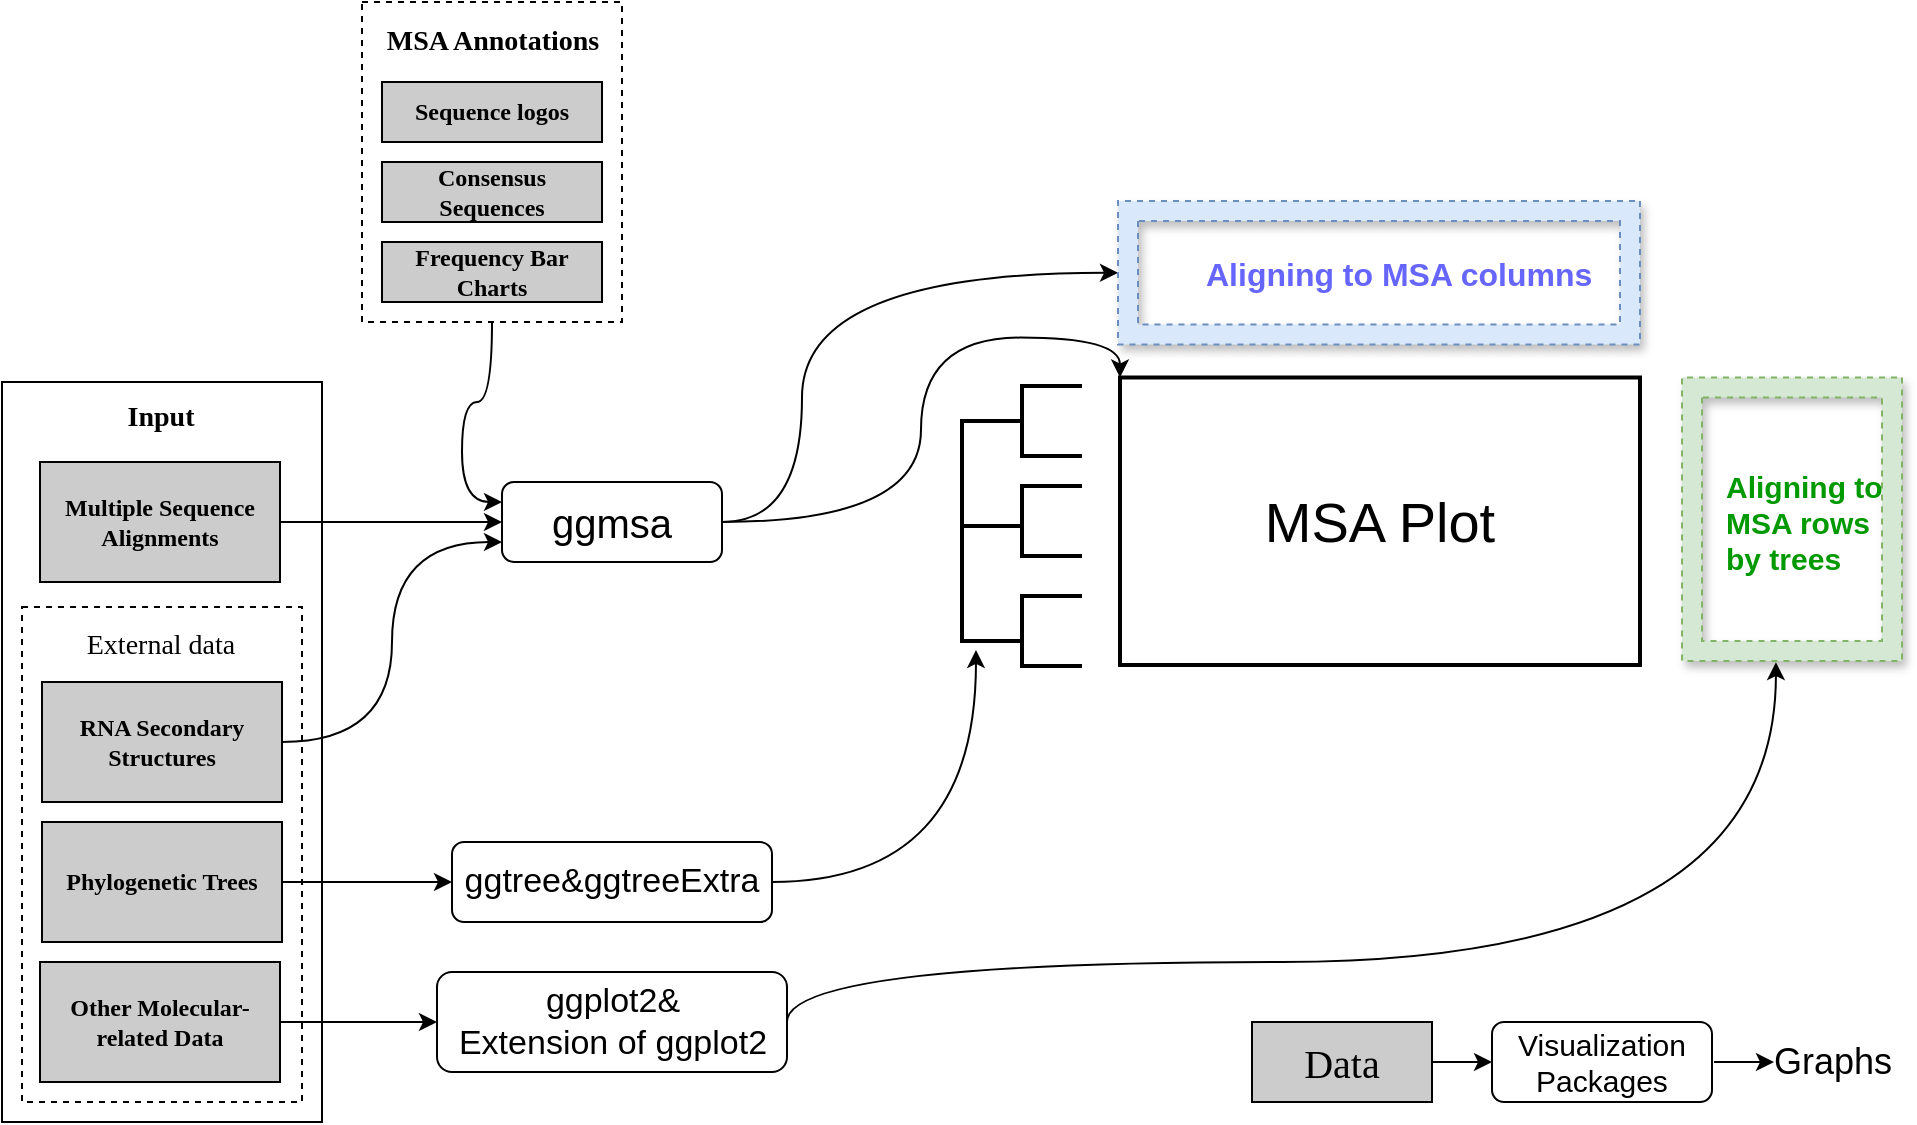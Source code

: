 <mxfile version="12.6.5" type="device"><diagram id="GGiF1mIl4-7ezfiL5uMG" name="Page-1"><mxGraphModel dx="1422" dy="822" grid="1" gridSize="10" guides="1" tooltips="1" connect="1" arrows="1" fold="1" page="1" pageScale="1" pageWidth="827" pageHeight="1169" math="0" shadow="0"><root><mxCell id="0"/><mxCell id="1" parent="0"/><mxCell id="DwRwmM7gqScZTL_qinH7-26" style="edgeStyle=orthogonalEdgeStyle;curved=1;orthogonalLoop=1;jettySize=auto;html=1;entryX=0;entryY=0.25;entryDx=0;entryDy=0;" edge="1" parent="1" source="DwRwmM7gqScZTL_qinH7-5" target="W9BhEMvYy0gd1dYPIKLm-10"><mxGeometry relative="1" as="geometry"/></mxCell><mxCell id="DwRwmM7gqScZTL_qinH7-5" value="" style="verticalLabelPosition=bottom;verticalAlign=top;html=1;shape=mxgraph.basic.rect;fillColor2=none;strokeWidth=1;size=20;indent=5;fillColor=none;dashed=1;" vertex="1" parent="1"><mxGeometry x="510" y="440" width="130" height="160" as="geometry"/></mxCell><mxCell id="Sc7aHmAyM6-fzrtrbZJi-51" value="" style="verticalLabelPosition=bottom;verticalAlign=top;html=1;shape=mxgraph.basic.rect;fillColor2=none;strokeWidth=1;size=20;indent=5;fillColor=none;" parent="1" vertex="1"><mxGeometry x="330" y="630" width="160" height="370" as="geometry"/></mxCell><mxCell id="Sc7aHmAyM6-fzrtrbZJi-48" value="" style="verticalLabelPosition=bottom;verticalAlign=top;html=1;shape=mxgraph.basic.rect;fillColor2=none;strokeWidth=1;size=20;indent=5;fillColor=none;dashed=1;" parent="1" vertex="1"><mxGeometry x="340" y="742.5" width="140" height="247.5" as="geometry"/></mxCell><mxCell id="DwRwmM7gqScZTL_qinH7-25" style="edgeStyle=orthogonalEdgeStyle;curved=1;orthogonalLoop=1;jettySize=auto;html=1;exitX=1;exitY=0.5;exitDx=0;exitDy=0;entryX=0;entryY=0.75;entryDx=0;entryDy=0;" edge="1" parent="1" source="W9BhEMvYy0gd1dYPIKLm-1" target="W9BhEMvYy0gd1dYPIKLm-10"><mxGeometry relative="1" as="geometry"/></mxCell><mxCell id="W9BhEMvYy0gd1dYPIKLm-1" value="&lt;font face=&quot;Times New Roman&quot;&gt;&lt;b&gt;RNA Secondary Structures&lt;/b&gt;&lt;/font&gt;" style="rounded=0;whiteSpace=wrap;html=1;fillColor=#CCCCCC;" parent="1" vertex="1"><mxGeometry x="350" y="780" width="120" height="60" as="geometry"/></mxCell><mxCell id="DwRwmM7gqScZTL_qinH7-24" style="edgeStyle=orthogonalEdgeStyle;curved=1;orthogonalLoop=1;jettySize=auto;html=1;exitX=1;exitY=0.5;exitDx=0;exitDy=0;entryX=0;entryY=0.5;entryDx=0;entryDy=0;" edge="1" parent="1" source="W9BhEMvYy0gd1dYPIKLm-3" target="W9BhEMvYy0gd1dYPIKLm-10"><mxGeometry relative="1" as="geometry"/></mxCell><mxCell id="W9BhEMvYy0gd1dYPIKLm-3" value="&lt;font face=&quot;Times New Roman&quot;&gt;&lt;b&gt;Multiple Sequence Alignments&lt;/b&gt;&lt;/font&gt;" style="rounded=0;whiteSpace=wrap;html=1;fillColor=#CCCCCC;" parent="1" vertex="1"><mxGeometry x="349" y="670" width="120" height="60" as="geometry"/></mxCell><mxCell id="DwRwmM7gqScZTL_qinH7-10" style="edgeStyle=orthogonalEdgeStyle;curved=1;orthogonalLoop=1;jettySize=auto;html=1;exitX=1;exitY=0.5;exitDx=0;exitDy=0;entryX=0;entryY=0.5;entryDx=0;entryDy=0;" edge="1" parent="1" source="W9BhEMvYy0gd1dYPIKLm-4" target="W9BhEMvYy0gd1dYPIKLm-11"><mxGeometry relative="1" as="geometry"/></mxCell><mxCell id="W9BhEMvYy0gd1dYPIKLm-4" value="&lt;font face=&quot;Times New Roman&quot;&gt;&lt;b&gt;Phylogenetic Trees&lt;/b&gt;&lt;/font&gt;" style="rounded=0;whiteSpace=wrap;html=1;fillColor=#CCCCCC;" parent="1" vertex="1"><mxGeometry x="350" y="850" width="120" height="60" as="geometry"/></mxCell><mxCell id="DwRwmM7gqScZTL_qinH7-12" style="edgeStyle=orthogonalEdgeStyle;curved=1;orthogonalLoop=1;jettySize=auto;html=1;exitX=1;exitY=0.5;exitDx=0;exitDy=0;entryX=0;entryY=0.5;entryDx=0;entryDy=0;" edge="1" parent="1" source="W9BhEMvYy0gd1dYPIKLm-5" target="W9BhEMvYy0gd1dYPIKLm-12"><mxGeometry relative="1" as="geometry"/></mxCell><mxCell id="W9BhEMvYy0gd1dYPIKLm-5" value="&lt;font face=&quot;Times New Roman&quot;&gt;&lt;b&gt;Other Molecular-related Data&lt;/b&gt;&lt;/font&gt;" style="rounded=0;whiteSpace=wrap;html=1;fillColor=#CCCCCC;" parent="1" vertex="1"><mxGeometry x="349" y="920" width="120" height="60" as="geometry"/></mxCell><mxCell id="DwRwmM7gqScZTL_qinH7-20" style="edgeStyle=orthogonalEdgeStyle;curved=1;orthogonalLoop=1;jettySize=auto;html=1;exitX=1;exitY=0.5;exitDx=0;exitDy=0;entryX=0;entryY=0.5;entryDx=0;entryDy=0;entryPerimeter=0;" edge="1" parent="1" source="W9BhEMvYy0gd1dYPIKLm-10" target="Sc7aHmAyM6-fzrtrbZJi-40"><mxGeometry relative="1" as="geometry"><Array as="points"><mxPoint x="730" y="700"/><mxPoint x="730" y="575"/></Array></mxGeometry></mxCell><mxCell id="DwRwmM7gqScZTL_qinH7-30" style="edgeStyle=orthogonalEdgeStyle;curved=1;orthogonalLoop=1;jettySize=auto;html=1;entryX=0;entryY=0;entryDx=0;entryDy=0;" edge="1" parent="1" source="W9BhEMvYy0gd1dYPIKLm-10" target="Sc7aHmAyM6-fzrtrbZJi-37"><mxGeometry relative="1" as="geometry"/></mxCell><mxCell id="W9BhEMvYy0gd1dYPIKLm-10" value="&lt;font style=&quot;font-size: 20px&quot;&gt;ggmsa&lt;/font&gt;" style="rounded=1;whiteSpace=wrap;html=1;fillColor=none;strokeColor=#000000;" parent="1" vertex="1"><mxGeometry x="580" y="680" width="110" height="40" as="geometry"/></mxCell><mxCell id="DwRwmM7gqScZTL_qinH7-11" style="edgeStyle=orthogonalEdgeStyle;curved=1;orthogonalLoop=1;jettySize=auto;html=1;exitX=1;exitY=0.5;exitDx=0;exitDy=0;entryX=0.233;entryY=1.078;entryDx=0;entryDy=0;entryPerimeter=0;" edge="1" parent="1" source="W9BhEMvYy0gd1dYPIKLm-11" target="Sc7aHmAyM6-fzrtrbZJi-30"><mxGeometry relative="1" as="geometry"><mxPoint x="820" y="770" as="targetPoint"/></mxGeometry></mxCell><mxCell id="W9BhEMvYy0gd1dYPIKLm-11" value="&lt;font style=&quot;font-size: 17px&quot;&gt;ggtree&amp;amp;ggtreeExtra&lt;/font&gt;" style="rounded=1;whiteSpace=wrap;html=1;strokeColor=#000000;fillColor=none;" parent="1" vertex="1"><mxGeometry x="555" y="860" width="160" height="40" as="geometry"/></mxCell><mxCell id="DwRwmM7gqScZTL_qinH7-13" style="edgeStyle=orthogonalEdgeStyle;curved=1;orthogonalLoop=1;jettySize=auto;html=1;exitX=1;exitY=0.5;exitDx=0;exitDy=0;entryX=0.427;entryY=1.004;entryDx=0;entryDy=0;entryPerimeter=0;" edge="1" parent="1" source="W9BhEMvYy0gd1dYPIKLm-12" target="Sc7aHmAyM6-fzrtrbZJi-35"><mxGeometry relative="1" as="geometry"><Array as="points"><mxPoint x="723" y="920"/><mxPoint x="1217" y="920"/></Array></mxGeometry></mxCell><mxCell id="W9BhEMvYy0gd1dYPIKLm-12" value="&lt;font style=&quot;font-size: 17px&quot;&gt;ggplot2&amp;amp;&lt;br&gt;Extension of ggplot2&lt;/font&gt;" style="rounded=1;whiteSpace=wrap;html=1;strokeColor=#000000;fillColor=none;" parent="1" vertex="1"><mxGeometry x="547.5" y="925" width="175" height="50" as="geometry"/></mxCell><mxCell id="DwRwmM7gqScZTL_qinH7-36" style="edgeStyle=orthogonalEdgeStyle;curved=1;orthogonalLoop=1;jettySize=auto;html=1;entryX=0;entryY=0.5;entryDx=0;entryDy=0;" edge="1" parent="1" source="W9BhEMvYy0gd1dYPIKLm-77" target="DwRwmM7gqScZTL_qinH7-32"><mxGeometry relative="1" as="geometry"/></mxCell><mxCell id="W9BhEMvYy0gd1dYPIKLm-77" value="&lt;font face=&quot;Times New Roman&quot; style=&quot;font-size: 20px&quot;&gt;Data&lt;/font&gt;" style="rounded=0;whiteSpace=wrap;html=1;fillColor=#CCCCCC;" parent="1" vertex="1"><mxGeometry x="955" y="950" width="90" height="40" as="geometry"/></mxCell><mxCell id="Sc7aHmAyM6-fzrtrbZJi-45" value="" style="group" parent="1" vertex="1" connectable="0"><mxGeometry x="810" y="539.5" width="470" height="232.5" as="geometry"/></mxCell><mxCell id="Sc7aHmAyM6-fzrtrbZJi-34" value="" style="group" parent="Sc7aHmAyM6-fzrtrbZJi-45" vertex="1" connectable="0"><mxGeometry y="92.5" width="60" height="140" as="geometry"/></mxCell><mxCell id="Sc7aHmAyM6-fzrtrbZJi-24" value="" style="strokeWidth=2;html=1;shape=mxgraph.flowchart.annotation_1;align=left;pointerEvents=1;fillColor=none;" parent="Sc7aHmAyM6-fzrtrbZJi-34" vertex="1"><mxGeometry y="17.5" width="30" height="52.5" as="geometry"/></mxCell><mxCell id="Sc7aHmAyM6-fzrtrbZJi-26" value="" style="strokeWidth=2;html=1;shape=mxgraph.flowchart.annotation_1;align=left;pointerEvents=1;fillColor=none;" parent="Sc7aHmAyM6-fzrtrbZJi-34" vertex="1"><mxGeometry x="30" y="50" width="30" height="35" as="geometry"/></mxCell><mxCell id="Sc7aHmAyM6-fzrtrbZJi-30" value="" style="strokeWidth=2;html=1;shape=mxgraph.flowchart.annotation_1;align=left;pointerEvents=1;fillColor=none;" parent="Sc7aHmAyM6-fzrtrbZJi-34" vertex="1"><mxGeometry y="70" width="30" height="57.5" as="geometry"/></mxCell><mxCell id="Sc7aHmAyM6-fzrtrbZJi-32" value="" style="strokeWidth=2;html=1;shape=mxgraph.flowchart.annotation_1;align=left;pointerEvents=1;fillColor=none;" parent="Sc7aHmAyM6-fzrtrbZJi-34" vertex="1"><mxGeometry x="30" width="30" height="35" as="geometry"/></mxCell><mxCell id="Sc7aHmAyM6-fzrtrbZJi-33" value="" style="strokeWidth=2;html=1;shape=mxgraph.flowchart.annotation_1;align=left;pointerEvents=1;fillColor=none;" parent="Sc7aHmAyM6-fzrtrbZJi-34" vertex="1"><mxGeometry x="30" y="105" width="30" height="35" as="geometry"/></mxCell><mxCell id="Sc7aHmAyM6-fzrtrbZJi-37" value="&lt;font style=&quot;font-size: 28px&quot;&gt;MSA Plot&lt;/font&gt;" style="rounded=0;whiteSpace=wrap;html=1;strokeColor=#000000;strokeWidth=2;fillColor=none;" parent="Sc7aHmAyM6-fzrtrbZJi-45" vertex="1"><mxGeometry x="79" y="88.25" width="260" height="143.75" as="geometry"/></mxCell><mxCell id="Sc7aHmAyM6-fzrtrbZJi-42" value="" style="group" parent="Sc7aHmAyM6-fzrtrbZJi-45" vertex="1" connectable="0"><mxGeometry x="78" width="261" height="71.75" as="geometry"/></mxCell><mxCell id="Sc7aHmAyM6-fzrtrbZJi-40" value="" style="verticalLabelPosition=bottom;verticalAlign=top;html=1;shape=mxgraph.basic.frame;dx=10;strokeColor=#6c8ebf;fillColor=#dae8fc;shadow=1;dashed=1;" parent="Sc7aHmAyM6-fzrtrbZJi-42" vertex="1"><mxGeometry width="261" height="71.75" as="geometry"/></mxCell><mxCell id="Sc7aHmAyM6-fzrtrbZJi-41" value="&lt;font color=&quot;#6666ff&quot; style=&quot;font-size: 16px&quot;&gt;&lt;b&gt;Aligning to&amp;nbsp;MSA columns&lt;/b&gt;&lt;/font&gt;" style="text;html=1;" parent="Sc7aHmAyM6-fzrtrbZJi-42" vertex="1"><mxGeometry x="42" y="20.87" width="160" height="30" as="geometry"/></mxCell><mxCell id="Sc7aHmAyM6-fzrtrbZJi-44" value="" style="group" parent="Sc7aHmAyM6-fzrtrbZJi-45" vertex="1" connectable="0"><mxGeometry x="360" y="88.25" width="110" height="141.75" as="geometry"/></mxCell><mxCell id="Sc7aHmAyM6-fzrtrbZJi-35" value="" style="verticalLabelPosition=bottom;verticalAlign=top;html=1;shape=mxgraph.basic.frame;dx=10;strokeColor=#82b366;fillColor=#d5e8d4;shadow=1;dashed=1;" parent="Sc7aHmAyM6-fzrtrbZJi-44" vertex="1"><mxGeometry width="110" height="141.75" as="geometry"/></mxCell><mxCell id="Sc7aHmAyM6-fzrtrbZJi-39" value="&lt;span style=&quot;font-size: 15px&quot;&gt;&lt;font color=&quot;#009900&quot;&gt;&lt;b&gt;Aligning to&amp;nbsp;&lt;br&gt;MSA rows&amp;nbsp;&lt;br&gt;by trees&lt;/b&gt;&lt;/font&gt;&lt;/span&gt;" style="text;html=1;" parent="Sc7aHmAyM6-fzrtrbZJi-44" vertex="1"><mxGeometry x="20" y="38.94" width="80" height="65.87" as="geometry"/></mxCell><mxCell id="Sc7aHmAyM6-fzrtrbZJi-49" value="&lt;font style=&quot;font-size: 14px&quot; face=&quot;Times New Roman&quot;&gt;External data&lt;/font&gt;" style="text;html=1;align=center;verticalAlign=middle;resizable=0;points=[];autosize=1;" parent="1" vertex="1"><mxGeometry x="364" y="752" width="90" height="20" as="geometry"/></mxCell><mxCell id="Sc7aHmAyM6-fzrtrbZJi-53" value="&lt;font style=&quot;font-size: 14px&quot; face=&quot;Times New Roman&quot;&gt;&lt;b&gt;Input&lt;/b&gt;&lt;/font&gt;" style="text;html=1;align=center;verticalAlign=middle;resizable=0;points=[];autosize=1;" parent="1" vertex="1"><mxGeometry x="384" y="638" width="50" height="20" as="geometry"/></mxCell><mxCell id="DwRwmM7gqScZTL_qinH7-1" value="&lt;font face=&quot;Times New Roman&quot;&gt;&lt;b&gt;Sequence logos&lt;/b&gt;&lt;/font&gt;" style="rounded=0;whiteSpace=wrap;html=1;fillColor=#CCCCCC;" vertex="1" parent="1"><mxGeometry x="520" y="480" width="110" height="30" as="geometry"/></mxCell><mxCell id="DwRwmM7gqScZTL_qinH7-2" value="&lt;font face=&quot;Times New Roman&quot;&gt;&lt;b&gt;Consensus Sequences&lt;/b&gt;&lt;/font&gt;" style="rounded=0;whiteSpace=wrap;html=1;fillColor=#CCCCCC;" vertex="1" parent="1"><mxGeometry x="520" y="520" width="110" height="30" as="geometry"/></mxCell><mxCell id="DwRwmM7gqScZTL_qinH7-3" value="&lt;font face=&quot;Times New Roman&quot;&gt;&lt;b&gt;Frequency Bar Charts&lt;/b&gt;&lt;/font&gt;" style="rounded=0;whiteSpace=wrap;html=1;fillColor=#CCCCCC;" vertex="1" parent="1"><mxGeometry x="520" y="560" width="110" height="30" as="geometry"/></mxCell><mxCell id="DwRwmM7gqScZTL_qinH7-6" value="&lt;font style=&quot;font-size: 14px&quot; face=&quot;Times New Roman&quot;&gt;&lt;b&gt;MSA Annotations&lt;/b&gt;&lt;/font&gt;" style="text;html=1;align=center;verticalAlign=middle;resizable=0;points=[];autosize=1;" vertex="1" parent="1"><mxGeometry x="515" y="450" width="120" height="20" as="geometry"/></mxCell><mxCell id="DwRwmM7gqScZTL_qinH7-38" style="edgeStyle=orthogonalEdgeStyle;curved=1;orthogonalLoop=1;jettySize=auto;html=1;exitX=1;exitY=0.5;exitDx=0;exitDy=0;" edge="1" parent="1"><mxGeometry relative="1" as="geometry"><mxPoint x="1186" y="970" as="sourcePoint"/><mxPoint x="1216" y="970" as="targetPoint"/></mxGeometry></mxCell><mxCell id="DwRwmM7gqScZTL_qinH7-32" value="&lt;font style=&quot;font-size: 15px&quot;&gt;Visualization&lt;br&gt;Packages&lt;/font&gt;" style="rounded=1;whiteSpace=wrap;html=1;fillColor=none;strokeColor=#000000;" vertex="1" parent="1"><mxGeometry x="1075" y="950" width="110" height="40" as="geometry"/></mxCell><mxCell id="DwRwmM7gqScZTL_qinH7-33" value="&lt;font style=&quot;font-size: 18px&quot;&gt;Graphs&lt;/font&gt;" style="text;html=1;align=center;verticalAlign=middle;resizable=0;points=[];autosize=1;" vertex="1" parent="1"><mxGeometry x="1210" y="960" width="70" height="20" as="geometry"/></mxCell></root></mxGraphModel></diagram></mxfile>